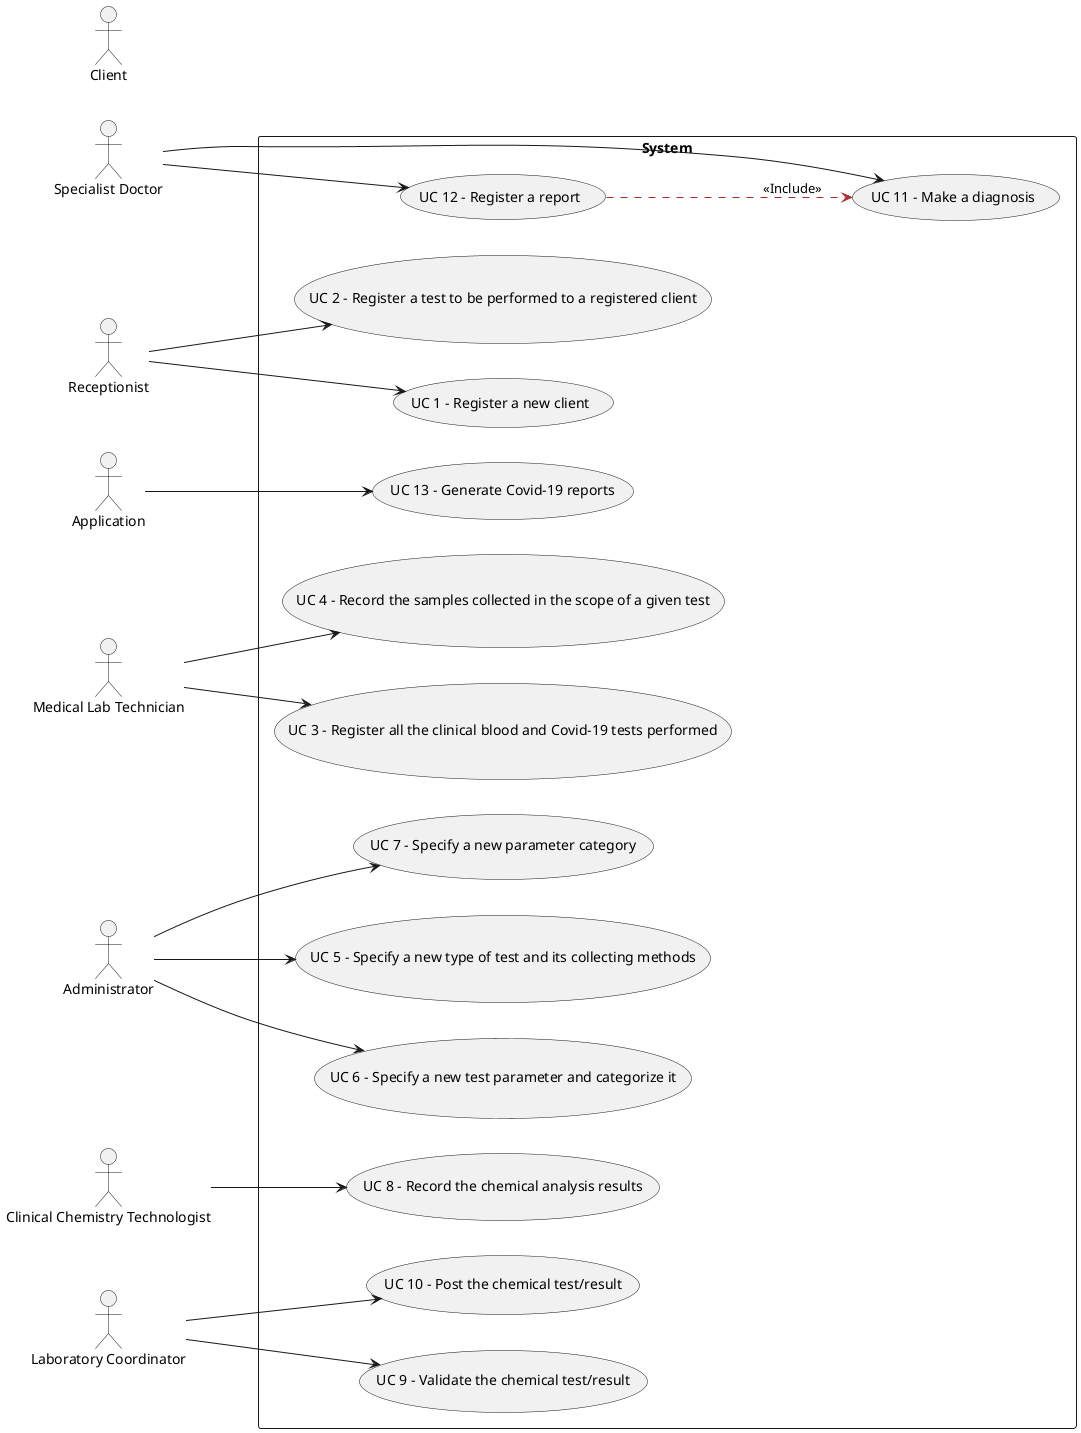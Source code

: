 @startuml

left to right direction
skinparam packageStyle rectangle
actor Receptionist
actor "Medical Lab Technician" as MLT
actor Administrator
actor "Clinical Chemistry Technologist" as CCT
actor "Laboratory Coordinator" as LC
actor "Specialist Doctor" as SD
actor Client
actor Application



rectangle System {
Receptionist --> (UC 1 - Register a new client)
Receptionist --> (UC 2 - Register a test to be performed to a registered client)
MLT --> (UC 3 - Register all the clinical blood and Covid-19 tests performed)
MLT --> (UC 4 - Record the samples collected in the scope of a given test)
CCT --> (UC 8 - Record the chemical analysis results)
Administrator --> (UC 5 - Specify a new type of test and its collecting methods)
Administrator --> (UC 6 - Specify a new test parameter and categorize it)
Administrator --> (UC 7 - Specify a new parameter category)
SD --> (UC 11 - Make a diagnosis)
SD --> (UC 12 - Register a report)
LC --> (UC 9 - Validate the chemical test/result)
LC --> (UC 10 - Post the chemical test/result)
Application --> (UC 13 - Generate Covid-19 reports)
(UC 12 - Register a report) --> (UC 11 - Make a diagnosis) #brown;line.dashed;text:black : <<Include>>
}


@enduml